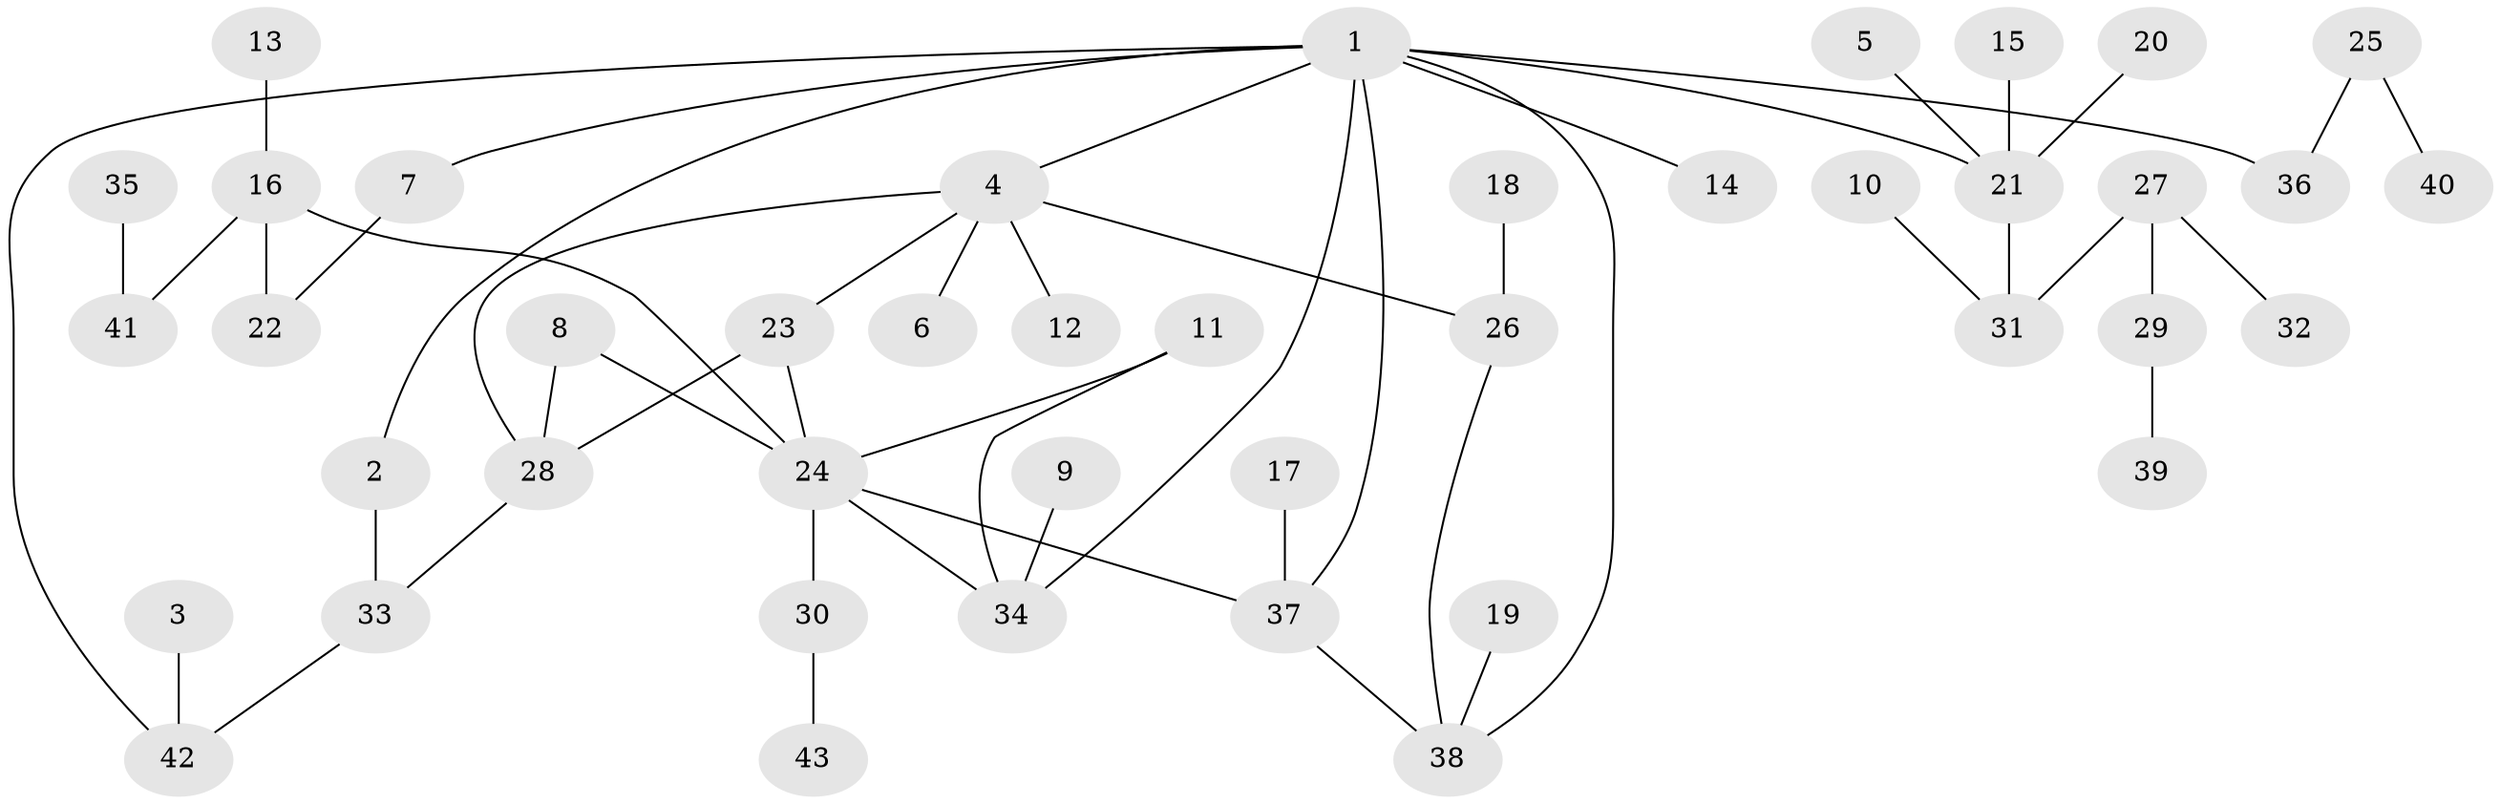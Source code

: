// original degree distribution, {6: 0.023255813953488372, 5: 0.03488372093023256, 3: 0.13953488372093023, 4: 0.09302325581395349, 2: 0.32558139534883723, 7: 0.011627906976744186, 1: 0.37209302325581395}
// Generated by graph-tools (version 1.1) at 2025/25/03/09/25 03:25:35]
// undirected, 43 vertices, 52 edges
graph export_dot {
graph [start="1"]
  node [color=gray90,style=filled];
  1;
  2;
  3;
  4;
  5;
  6;
  7;
  8;
  9;
  10;
  11;
  12;
  13;
  14;
  15;
  16;
  17;
  18;
  19;
  20;
  21;
  22;
  23;
  24;
  25;
  26;
  27;
  28;
  29;
  30;
  31;
  32;
  33;
  34;
  35;
  36;
  37;
  38;
  39;
  40;
  41;
  42;
  43;
  1 -- 2 [weight=1.0];
  1 -- 4 [weight=1.0];
  1 -- 7 [weight=1.0];
  1 -- 14 [weight=1.0];
  1 -- 21 [weight=1.0];
  1 -- 34 [weight=1.0];
  1 -- 36 [weight=1.0];
  1 -- 37 [weight=1.0];
  1 -- 38 [weight=1.0];
  1 -- 42 [weight=1.0];
  2 -- 33 [weight=1.0];
  3 -- 42 [weight=1.0];
  4 -- 6 [weight=1.0];
  4 -- 12 [weight=1.0];
  4 -- 23 [weight=1.0];
  4 -- 26 [weight=1.0];
  4 -- 28 [weight=1.0];
  5 -- 21 [weight=1.0];
  7 -- 22 [weight=1.0];
  8 -- 24 [weight=1.0];
  8 -- 28 [weight=1.0];
  9 -- 34 [weight=1.0];
  10 -- 31 [weight=1.0];
  11 -- 24 [weight=1.0];
  11 -- 34 [weight=1.0];
  13 -- 16 [weight=1.0];
  15 -- 21 [weight=1.0];
  16 -- 22 [weight=1.0];
  16 -- 24 [weight=1.0];
  16 -- 41 [weight=1.0];
  17 -- 37 [weight=1.0];
  18 -- 26 [weight=1.0];
  19 -- 38 [weight=1.0];
  20 -- 21 [weight=1.0];
  21 -- 31 [weight=1.0];
  23 -- 24 [weight=1.0];
  23 -- 28 [weight=1.0];
  24 -- 30 [weight=1.0];
  24 -- 34 [weight=1.0];
  24 -- 37 [weight=1.0];
  25 -- 36 [weight=1.0];
  25 -- 40 [weight=1.0];
  26 -- 38 [weight=1.0];
  27 -- 29 [weight=1.0];
  27 -- 31 [weight=1.0];
  27 -- 32 [weight=1.0];
  28 -- 33 [weight=1.0];
  29 -- 39 [weight=1.0];
  30 -- 43 [weight=1.0];
  33 -- 42 [weight=1.0];
  35 -- 41 [weight=1.0];
  37 -- 38 [weight=1.0];
}
